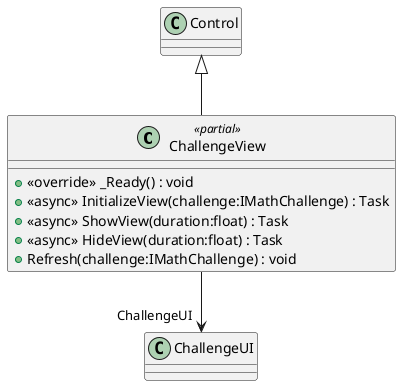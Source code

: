 @startuml
class ChallengeView <<partial>> {
    + <<override>> _Ready() : void
    + <<async>> InitializeView(challenge:IMathChallenge) : Task
    + <<async>> ShowView(duration:float) : Task
    + <<async>> HideView(duration:float) : Task
    + Refresh(challenge:IMathChallenge) : void
}
Control <|-- ChallengeView
ChallengeView --> "ChallengeUI" ChallengeUI
@enduml
